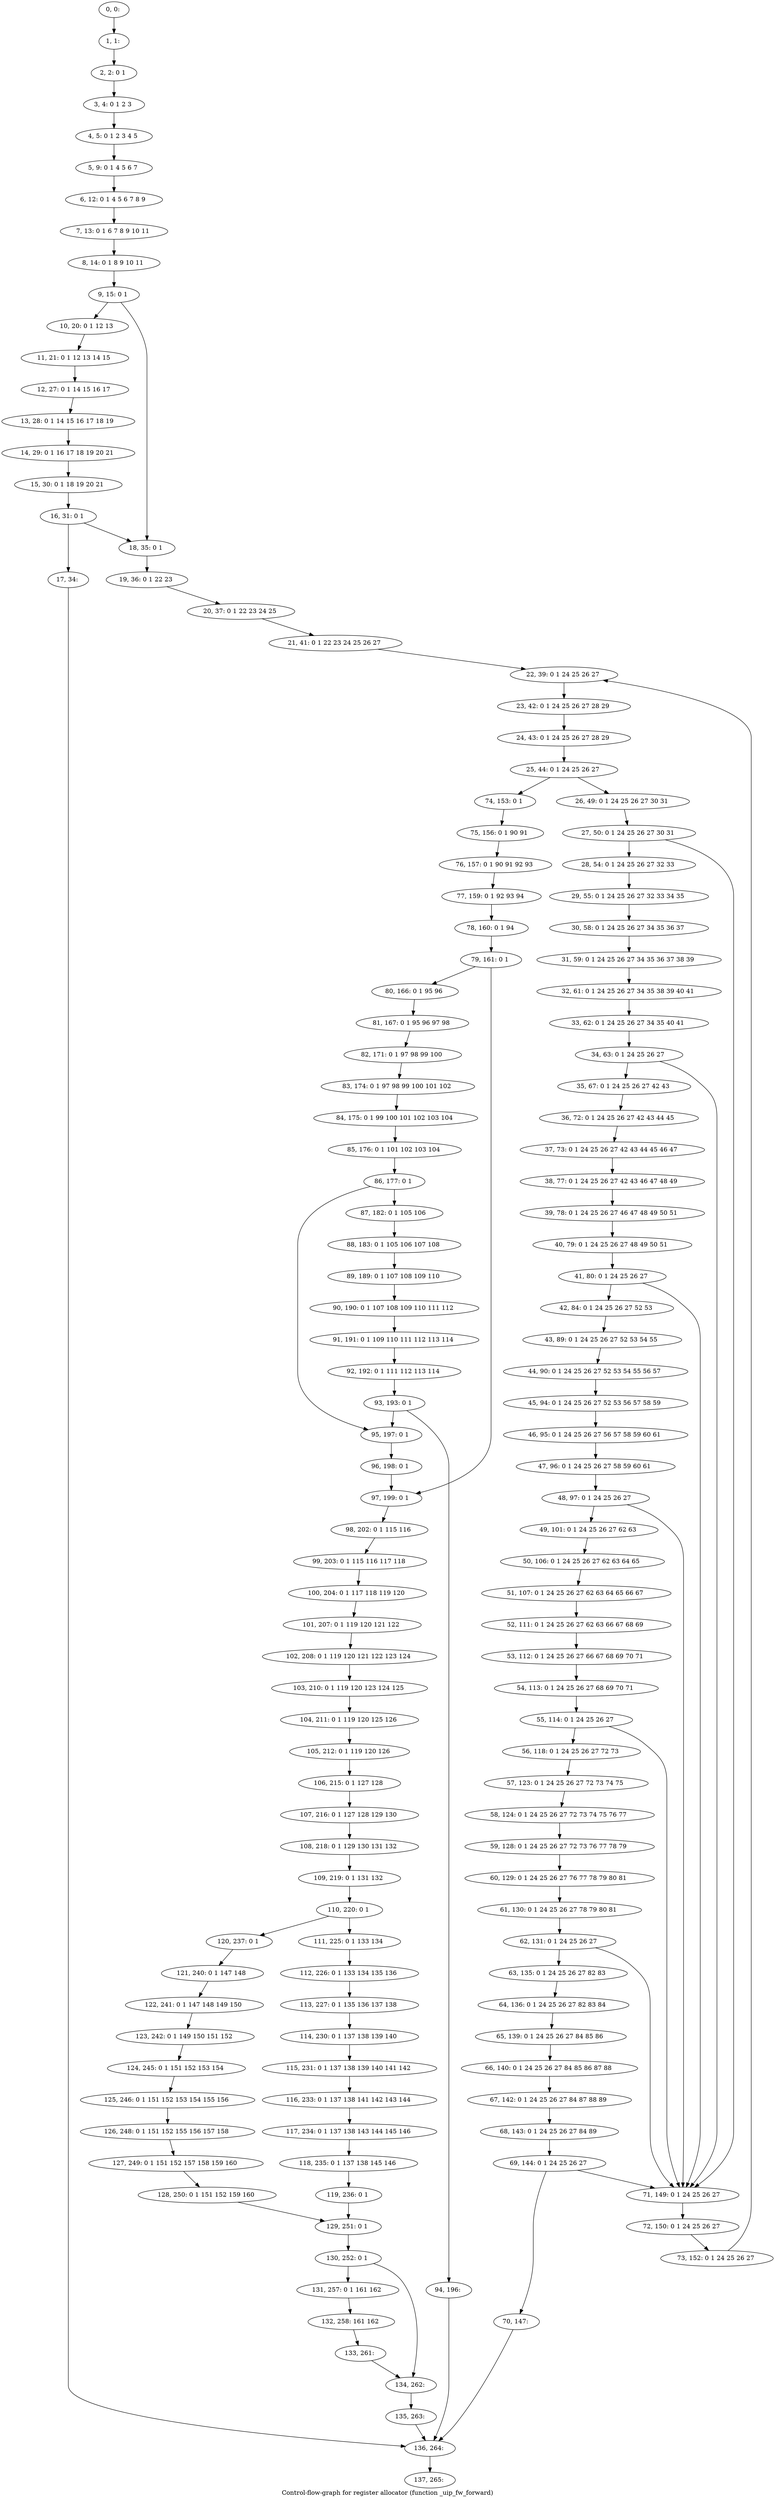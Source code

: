 digraph G {
graph [label="Control-flow-graph for register allocator (function _uip_fw_forward)"]
0[label="0, 0: "];
1[label="1, 1: "];
2[label="2, 2: 0 1 "];
3[label="3, 4: 0 1 2 3 "];
4[label="4, 5: 0 1 2 3 4 5 "];
5[label="5, 9: 0 1 4 5 6 7 "];
6[label="6, 12: 0 1 4 5 6 7 8 9 "];
7[label="7, 13: 0 1 6 7 8 9 10 11 "];
8[label="8, 14: 0 1 8 9 10 11 "];
9[label="9, 15: 0 1 "];
10[label="10, 20: 0 1 12 13 "];
11[label="11, 21: 0 1 12 13 14 15 "];
12[label="12, 27: 0 1 14 15 16 17 "];
13[label="13, 28: 0 1 14 15 16 17 18 19 "];
14[label="14, 29: 0 1 16 17 18 19 20 21 "];
15[label="15, 30: 0 1 18 19 20 21 "];
16[label="16, 31: 0 1 "];
17[label="17, 34: "];
18[label="18, 35: 0 1 "];
19[label="19, 36: 0 1 22 23 "];
20[label="20, 37: 0 1 22 23 24 25 "];
21[label="21, 41: 0 1 22 23 24 25 26 27 "];
22[label="22, 39: 0 1 24 25 26 27 "];
23[label="23, 42: 0 1 24 25 26 27 28 29 "];
24[label="24, 43: 0 1 24 25 26 27 28 29 "];
25[label="25, 44: 0 1 24 25 26 27 "];
26[label="26, 49: 0 1 24 25 26 27 30 31 "];
27[label="27, 50: 0 1 24 25 26 27 30 31 "];
28[label="28, 54: 0 1 24 25 26 27 32 33 "];
29[label="29, 55: 0 1 24 25 26 27 32 33 34 35 "];
30[label="30, 58: 0 1 24 25 26 27 34 35 36 37 "];
31[label="31, 59: 0 1 24 25 26 27 34 35 36 37 38 39 "];
32[label="32, 61: 0 1 24 25 26 27 34 35 38 39 40 41 "];
33[label="33, 62: 0 1 24 25 26 27 34 35 40 41 "];
34[label="34, 63: 0 1 24 25 26 27 "];
35[label="35, 67: 0 1 24 25 26 27 42 43 "];
36[label="36, 72: 0 1 24 25 26 27 42 43 44 45 "];
37[label="37, 73: 0 1 24 25 26 27 42 43 44 45 46 47 "];
38[label="38, 77: 0 1 24 25 26 27 42 43 46 47 48 49 "];
39[label="39, 78: 0 1 24 25 26 27 46 47 48 49 50 51 "];
40[label="40, 79: 0 1 24 25 26 27 48 49 50 51 "];
41[label="41, 80: 0 1 24 25 26 27 "];
42[label="42, 84: 0 1 24 25 26 27 52 53 "];
43[label="43, 89: 0 1 24 25 26 27 52 53 54 55 "];
44[label="44, 90: 0 1 24 25 26 27 52 53 54 55 56 57 "];
45[label="45, 94: 0 1 24 25 26 27 52 53 56 57 58 59 "];
46[label="46, 95: 0 1 24 25 26 27 56 57 58 59 60 61 "];
47[label="47, 96: 0 1 24 25 26 27 58 59 60 61 "];
48[label="48, 97: 0 1 24 25 26 27 "];
49[label="49, 101: 0 1 24 25 26 27 62 63 "];
50[label="50, 106: 0 1 24 25 26 27 62 63 64 65 "];
51[label="51, 107: 0 1 24 25 26 27 62 63 64 65 66 67 "];
52[label="52, 111: 0 1 24 25 26 27 62 63 66 67 68 69 "];
53[label="53, 112: 0 1 24 25 26 27 66 67 68 69 70 71 "];
54[label="54, 113: 0 1 24 25 26 27 68 69 70 71 "];
55[label="55, 114: 0 1 24 25 26 27 "];
56[label="56, 118: 0 1 24 25 26 27 72 73 "];
57[label="57, 123: 0 1 24 25 26 27 72 73 74 75 "];
58[label="58, 124: 0 1 24 25 26 27 72 73 74 75 76 77 "];
59[label="59, 128: 0 1 24 25 26 27 72 73 76 77 78 79 "];
60[label="60, 129: 0 1 24 25 26 27 76 77 78 79 80 81 "];
61[label="61, 130: 0 1 24 25 26 27 78 79 80 81 "];
62[label="62, 131: 0 1 24 25 26 27 "];
63[label="63, 135: 0 1 24 25 26 27 82 83 "];
64[label="64, 136: 0 1 24 25 26 27 82 83 84 "];
65[label="65, 139: 0 1 24 25 26 27 84 85 86 "];
66[label="66, 140: 0 1 24 25 26 27 84 85 86 87 88 "];
67[label="67, 142: 0 1 24 25 26 27 84 87 88 89 "];
68[label="68, 143: 0 1 24 25 26 27 84 89 "];
69[label="69, 144: 0 1 24 25 26 27 "];
70[label="70, 147: "];
71[label="71, 149: 0 1 24 25 26 27 "];
72[label="72, 150: 0 1 24 25 26 27 "];
73[label="73, 152: 0 1 24 25 26 27 "];
74[label="74, 153: 0 1 "];
75[label="75, 156: 0 1 90 91 "];
76[label="76, 157: 0 1 90 91 92 93 "];
77[label="77, 159: 0 1 92 93 94 "];
78[label="78, 160: 0 1 94 "];
79[label="79, 161: 0 1 "];
80[label="80, 166: 0 1 95 96 "];
81[label="81, 167: 0 1 95 96 97 98 "];
82[label="82, 171: 0 1 97 98 99 100 "];
83[label="83, 174: 0 1 97 98 99 100 101 102 "];
84[label="84, 175: 0 1 99 100 101 102 103 104 "];
85[label="85, 176: 0 1 101 102 103 104 "];
86[label="86, 177: 0 1 "];
87[label="87, 182: 0 1 105 106 "];
88[label="88, 183: 0 1 105 106 107 108 "];
89[label="89, 189: 0 1 107 108 109 110 "];
90[label="90, 190: 0 1 107 108 109 110 111 112 "];
91[label="91, 191: 0 1 109 110 111 112 113 114 "];
92[label="92, 192: 0 1 111 112 113 114 "];
93[label="93, 193: 0 1 "];
94[label="94, 196: "];
95[label="95, 197: 0 1 "];
96[label="96, 198: 0 1 "];
97[label="97, 199: 0 1 "];
98[label="98, 202: 0 1 115 116 "];
99[label="99, 203: 0 1 115 116 117 118 "];
100[label="100, 204: 0 1 117 118 119 120 "];
101[label="101, 207: 0 1 119 120 121 122 "];
102[label="102, 208: 0 1 119 120 121 122 123 124 "];
103[label="103, 210: 0 1 119 120 123 124 125 "];
104[label="104, 211: 0 1 119 120 125 126 "];
105[label="105, 212: 0 1 119 120 126 "];
106[label="106, 215: 0 1 127 128 "];
107[label="107, 216: 0 1 127 128 129 130 "];
108[label="108, 218: 0 1 129 130 131 132 "];
109[label="109, 219: 0 1 131 132 "];
110[label="110, 220: 0 1 "];
111[label="111, 225: 0 1 133 134 "];
112[label="112, 226: 0 1 133 134 135 136 "];
113[label="113, 227: 0 1 135 136 137 138 "];
114[label="114, 230: 0 1 137 138 139 140 "];
115[label="115, 231: 0 1 137 138 139 140 141 142 "];
116[label="116, 233: 0 1 137 138 141 142 143 144 "];
117[label="117, 234: 0 1 137 138 143 144 145 146 "];
118[label="118, 235: 0 1 137 138 145 146 "];
119[label="119, 236: 0 1 "];
120[label="120, 237: 0 1 "];
121[label="121, 240: 0 1 147 148 "];
122[label="122, 241: 0 1 147 148 149 150 "];
123[label="123, 242: 0 1 149 150 151 152 "];
124[label="124, 245: 0 1 151 152 153 154 "];
125[label="125, 246: 0 1 151 152 153 154 155 156 "];
126[label="126, 248: 0 1 151 152 155 156 157 158 "];
127[label="127, 249: 0 1 151 152 157 158 159 160 "];
128[label="128, 250: 0 1 151 152 159 160 "];
129[label="129, 251: 0 1 "];
130[label="130, 252: 0 1 "];
131[label="131, 257: 0 1 161 162 "];
132[label="132, 258: 161 162 "];
133[label="133, 261: "];
134[label="134, 262: "];
135[label="135, 263: "];
136[label="136, 264: "];
137[label="137, 265: "];
0->1 ;
1->2 ;
2->3 ;
3->4 ;
4->5 ;
5->6 ;
6->7 ;
7->8 ;
8->9 ;
9->10 ;
9->18 ;
10->11 ;
11->12 ;
12->13 ;
13->14 ;
14->15 ;
15->16 ;
16->17 ;
16->18 ;
17->136 ;
18->19 ;
19->20 ;
20->21 ;
21->22 ;
22->23 ;
23->24 ;
24->25 ;
25->26 ;
25->74 ;
26->27 ;
27->28 ;
27->71 ;
28->29 ;
29->30 ;
30->31 ;
31->32 ;
32->33 ;
33->34 ;
34->35 ;
34->71 ;
35->36 ;
36->37 ;
37->38 ;
38->39 ;
39->40 ;
40->41 ;
41->42 ;
41->71 ;
42->43 ;
43->44 ;
44->45 ;
45->46 ;
46->47 ;
47->48 ;
48->49 ;
48->71 ;
49->50 ;
50->51 ;
51->52 ;
52->53 ;
53->54 ;
54->55 ;
55->56 ;
55->71 ;
56->57 ;
57->58 ;
58->59 ;
59->60 ;
60->61 ;
61->62 ;
62->63 ;
62->71 ;
63->64 ;
64->65 ;
65->66 ;
66->67 ;
67->68 ;
68->69 ;
69->70 ;
69->71 ;
70->136 ;
71->72 ;
72->73 ;
73->22 ;
74->75 ;
75->76 ;
76->77 ;
77->78 ;
78->79 ;
79->80 ;
79->97 ;
80->81 ;
81->82 ;
82->83 ;
83->84 ;
84->85 ;
85->86 ;
86->87 ;
86->95 ;
87->88 ;
88->89 ;
89->90 ;
90->91 ;
91->92 ;
92->93 ;
93->94 ;
93->95 ;
94->136 ;
95->96 ;
96->97 ;
97->98 ;
98->99 ;
99->100 ;
100->101 ;
101->102 ;
102->103 ;
103->104 ;
104->105 ;
105->106 ;
106->107 ;
107->108 ;
108->109 ;
109->110 ;
110->111 ;
110->120 ;
111->112 ;
112->113 ;
113->114 ;
114->115 ;
115->116 ;
116->117 ;
117->118 ;
118->119 ;
119->129 ;
120->121 ;
121->122 ;
122->123 ;
123->124 ;
124->125 ;
125->126 ;
126->127 ;
127->128 ;
128->129 ;
129->130 ;
130->131 ;
130->134 ;
131->132 ;
132->133 ;
133->134 ;
134->135 ;
135->136 ;
136->137 ;
}
